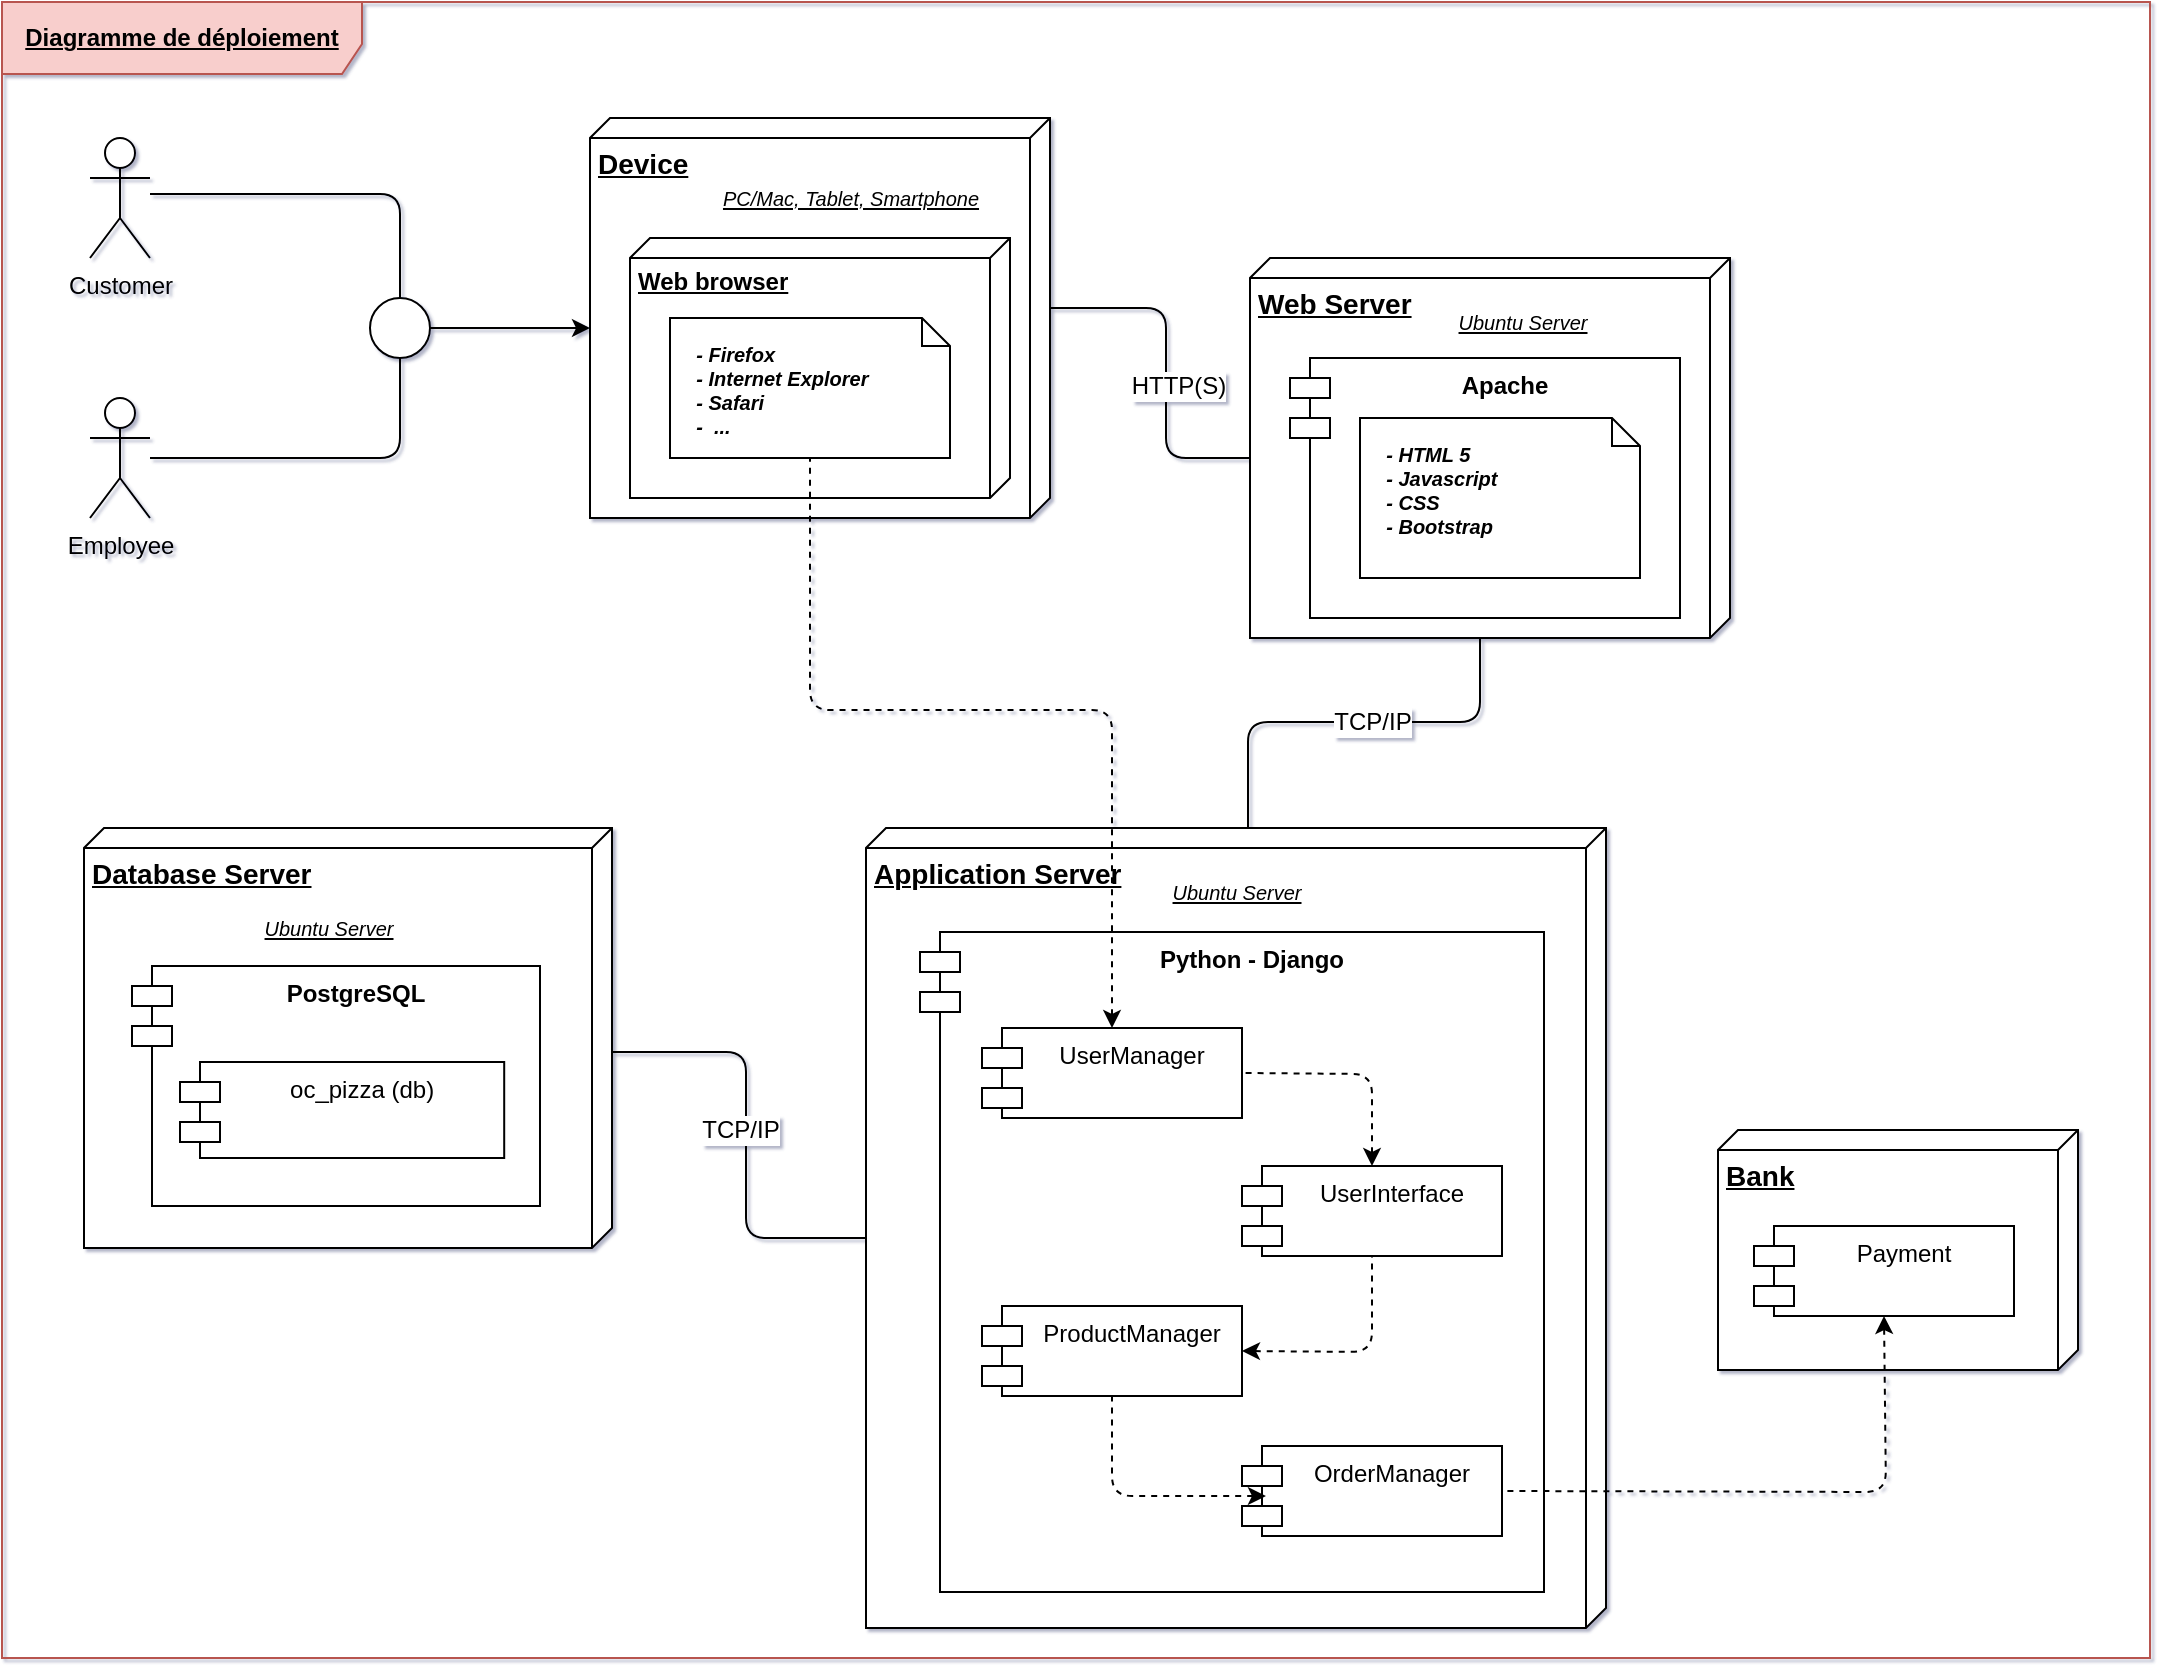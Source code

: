 <mxfile version="13.6.2" type="device"><diagram name="Page-1" id="5f0bae14-7c28-e335-631c-24af17079c00"><mxGraphModel dx="1422" dy="822" grid="0" gridSize="6" guides="1" tooltips="1" connect="1" arrows="1" fold="1" page="1" pageScale="1" pageWidth="1100" pageHeight="850" background="#ffffff" math="0" shadow="1"><root><mxCell id="0"/><mxCell id="1" parent="0"/><mxCell id="rA0JXE7Hf549mAgXQMtY-119" value="&lt;b&gt;&lt;u&gt;Diagramme de déploiement&lt;/u&gt;&lt;/b&gt;" style="shape=umlFrame;whiteSpace=wrap;html=1;fontSize=12;width=180;height=36;fillColor=#f8cecc;strokeColor=#b85450;" parent="1" vertex="1"><mxGeometry x="6" y="12" width="1074" height="828" as="geometry"/></mxCell><mxCell id="rA0JXE7Hf549mAgXQMtY-1" value="Customer" style="shape=umlActor;verticalLabelPosition=bottom;verticalAlign=top;html=1;" parent="1" vertex="1"><mxGeometry x="50" y="80" width="30" height="60" as="geometry"/></mxCell><mxCell id="rA0JXE7Hf549mAgXQMtY-2" value="Employee" style="shape=umlActor;verticalLabelPosition=bottom;verticalAlign=top;html=1;" parent="1" vertex="1"><mxGeometry x="50" y="210" width="30" height="60" as="geometry"/></mxCell><mxCell id="rA0JXE7Hf549mAgXQMtY-10" value="" style="group;" parent="1" vertex="1" connectable="0"><mxGeometry x="300" y="70" width="230" height="200" as="geometry"/></mxCell><mxCell id="rA0JXE7Hf549mAgXQMtY-3" value="&lt;b&gt;&lt;font style=&quot;font-size: 14px&quot;&gt;Device&lt;/font&gt;&lt;/b&gt;" style="verticalAlign=top;align=left;spacingTop=8;spacingLeft=2;spacingRight=12;shape=cube;size=10;direction=south;fontStyle=4;html=1;" parent="rA0JXE7Hf549mAgXQMtY-10" vertex="1"><mxGeometry width="230" height="200" as="geometry"/></mxCell><mxCell id="rA0JXE7Hf549mAgXQMtY-5" value="&lt;b&gt;&lt;font style=&quot;font-size: 12px&quot;&gt;Web browser&lt;/font&gt;&lt;/b&gt;" style="verticalAlign=top;align=left;spacingTop=8;spacingLeft=2;spacingRight=12;shape=cube;size=10;direction=south;fontStyle=4;html=1;" parent="rA0JXE7Hf549mAgXQMtY-10" vertex="1"><mxGeometry x="20" y="60" width="190" height="130" as="geometry"/></mxCell><mxCell id="rA0JXE7Hf549mAgXQMtY-6" value="&lt;i&gt;&lt;u&gt;PC/Mac, Tablet, Smartphone&lt;/u&gt;&lt;/i&gt;" style="text;html=1;resizable=0;autosize=1;align=center;verticalAlign=middle;points=[];fillColor=none;strokeColor=none;fontSize=10;" parent="rA0JXE7Hf549mAgXQMtY-10" vertex="1"><mxGeometry x="61" y="32" width="138" height="16" as="geometry"/></mxCell><mxCell id="rA0JXE7Hf549mAgXQMtY-9" value="&lt;b&gt;&lt;i&gt;&lt;br&gt;&amp;nbsp; &amp;nbsp; - Firefox&lt;br&gt;&amp;nbsp; &amp;nbsp; - Internet Explorer&lt;br&gt;&amp;nbsp; &amp;nbsp; - Safari&lt;br&gt;&amp;nbsp; &amp;nbsp; -&amp;nbsp; ...&lt;/i&gt;&lt;/b&gt;" style="shape=note;whiteSpace=wrap;html=1;size=14;verticalAlign=top;align=left;spacingTop=-6;fontSize=10;" parent="rA0JXE7Hf549mAgXQMtY-10" vertex="1"><mxGeometry x="40" y="100" width="140" height="70" as="geometry"/></mxCell><mxCell id="rA0JXE7Hf549mAgXQMtY-12" value="" style="ellipse;whiteSpace=wrap;html=1;aspect=fixed;fontSize=10;" parent="1" vertex="1"><mxGeometry x="190" y="160" width="30" height="30" as="geometry"/></mxCell><mxCell id="rA0JXE7Hf549mAgXQMtY-13" value="" style="endArrow=none;html=1;fontSize=10;entryX=0.5;entryY=0;entryDx=0;entryDy=0;endFill=0;" parent="1" target="rA0JXE7Hf549mAgXQMtY-12" edge="1"><mxGeometry width="50" height="50" relative="1" as="geometry"><mxPoint x="80" y="108" as="sourcePoint"/><mxPoint x="220" y="110" as="targetPoint"/><Array as="points"><mxPoint x="205" y="108"/></Array></mxGeometry></mxCell><mxCell id="rA0JXE7Hf549mAgXQMtY-14" value="" style="endArrow=none;html=1;fontSize=10;entryX=0.5;entryY=1;entryDx=0;entryDy=0;endFill=0;" parent="1" target="rA0JXE7Hf549mAgXQMtY-12" edge="1"><mxGeometry width="50" height="50" relative="1" as="geometry"><mxPoint x="80" y="240" as="sourcePoint"/><mxPoint x="205" y="292" as="targetPoint"/><Array as="points"><mxPoint x="205" y="240"/></Array></mxGeometry></mxCell><mxCell id="rA0JXE7Hf549mAgXQMtY-16" value="" style="endArrow=classic;html=1;fontSize=10;exitX=1;exitY=0.5;exitDx=0;exitDy=0;entryX=0;entryY=0;entryDx=105;entryDy=230;entryPerimeter=0;" parent="1" source="rA0JXE7Hf549mAgXQMtY-12" target="rA0JXE7Hf549mAgXQMtY-3" edge="1"><mxGeometry width="50" height="50" relative="1" as="geometry"><mxPoint x="240" y="170" as="sourcePoint"/><mxPoint x="270" y="190" as="targetPoint"/></mxGeometry></mxCell><mxCell id="rA0JXE7Hf549mAgXQMtY-25" value="" style="endArrow=none;html=1;fontSize=10;endFill=0;entryX=0;entryY=0;entryDx=100;entryDy=240;entryPerimeter=0;exitX=0;exitY=0;exitDx=95;exitDy=0;exitPerimeter=0;" parent="1" source="rA0JXE7Hf549mAgXQMtY-3" target="rA0JXE7Hf549mAgXQMtY-19" edge="1"><mxGeometry width="50" height="50" relative="1" as="geometry"><mxPoint x="560" y="180" as="sourcePoint"/><mxPoint x="600" y="210" as="targetPoint"/><Array as="points"><mxPoint x="588" y="165"/><mxPoint x="588" y="240"/></Array></mxGeometry></mxCell><mxCell id="rA0JXE7Hf549mAgXQMtY-26" value="HTTP(S)" style="edgeLabel;html=1;align=center;verticalAlign=middle;resizable=0;points=[];fontSize=12;" parent="rA0JXE7Hf549mAgXQMtY-25" vertex="1" connectable="0"><mxGeometry x="-0.301" y="-2" relative="1" as="geometry"><mxPoint x="8" y="36" as="offset"/></mxGeometry></mxCell><mxCell id="rA0JXE7Hf549mAgXQMtY-35" value="" style="endArrow=none;html=1;fontSize=10;endFill=0;exitX=0;exitY=0;exitDx=190;exitDy=125;exitPerimeter=0;" parent="1" source="rA0JXE7Hf549mAgXQMtY-19" edge="1"><mxGeometry width="50" height="50" relative="1" as="geometry"><mxPoint x="560" y="362.5" as="sourcePoint"/><mxPoint x="629" y="426" as="targetPoint"/><Array as="points"><mxPoint x="745" y="372"/><mxPoint x="629" y="372"/></Array></mxGeometry></mxCell><mxCell id="rA0JXE7Hf549mAgXQMtY-36" value="TCP/IP" style="edgeLabel;html=1;align=center;verticalAlign=middle;resizable=0;points=[];fontSize=12;" parent="rA0JXE7Hf549mAgXQMtY-35" vertex="1" connectable="0"><mxGeometry x="-0.301" y="-2" relative="1" as="geometry"><mxPoint x="-22" y="2.0" as="offset"/></mxGeometry></mxCell><mxCell id="rA0JXE7Hf549mAgXQMtY-37" value="" style="group;" parent="1" vertex="1" connectable="0"><mxGeometry x="630" y="140" width="240" height="190" as="geometry"/></mxCell><mxCell id="rA0JXE7Hf549mAgXQMtY-19" value="&lt;b&gt;&lt;font style=&quot;font-size: 14px&quot;&gt;Web Server&lt;/font&gt;&lt;/b&gt;" style="verticalAlign=top;align=left;spacingTop=8;spacingLeft=2;spacingRight=12;shape=cube;size=10;direction=south;fontStyle=4;html=1;fontSize=12;" parent="rA0JXE7Hf549mAgXQMtY-37" vertex="1"><mxGeometry width="240" height="190" as="geometry"/></mxCell><mxCell id="rA0JXE7Hf549mAgXQMtY-30" value="" style="group;" parent="rA0JXE7Hf549mAgXQMtY-37" vertex="1" connectable="0"><mxGeometry x="20" y="50" width="195" height="130" as="geometry"/></mxCell><mxCell id="rA0JXE7Hf549mAgXQMtY-28" value="Apache" style="shape=module;align=left;spacingLeft=20;align=center;verticalAlign=top;fontSize=12;fontStyle=1" parent="rA0JXE7Hf549mAgXQMtY-30" vertex="1"><mxGeometry width="195" height="130" as="geometry"/></mxCell><mxCell id="rA0JXE7Hf549mAgXQMtY-29" value="&lt;b&gt;&lt;i&gt;&lt;br&gt;&amp;nbsp; &amp;nbsp; - HTML 5&lt;br&gt;&amp;nbsp; &amp;nbsp; - Javascript&lt;br&gt;&amp;nbsp; &amp;nbsp; - CSS&lt;br&gt;&amp;nbsp; &amp;nbsp; - Bootstrap&lt;br&gt;&lt;/i&gt;&lt;/b&gt;" style="shape=note;whiteSpace=wrap;html=1;size=14;verticalAlign=top;align=left;spacingTop=-6;fontSize=10;" parent="rA0JXE7Hf549mAgXQMtY-30" vertex="1"><mxGeometry x="35" y="30" width="140" height="80" as="geometry"/></mxCell><mxCell id="rA0JXE7Hf549mAgXQMtY-32" value="&lt;i&gt;&lt;u&gt;Ubuntu Server&lt;/u&gt;&lt;/i&gt;" style="text;html=1;resizable=0;autosize=1;align=center;verticalAlign=middle;points=[];fillColor=none;strokeColor=none;fontSize=10;" parent="rA0JXE7Hf549mAgXQMtY-37" vertex="1"><mxGeometry x="99" y="24" width="74" height="16" as="geometry"/></mxCell><mxCell id="rA0JXE7Hf549mAgXQMtY-53" value="" style="group;" parent="1" vertex="1" connectable="0"><mxGeometry x="438" y="425" width="370" height="400" as="geometry"/></mxCell><mxCell id="rA0JXE7Hf549mAgXQMtY-33" value="&lt;b&gt;&lt;font style=&quot;font-size: 14px&quot;&gt;Application Server&lt;/font&gt;&lt;/b&gt;" style="verticalAlign=top;align=left;spacingTop=8;spacingLeft=2;spacingRight=12;shape=cube;size=10;direction=south;fontStyle=4;html=1;fontSize=12;" parent="rA0JXE7Hf549mAgXQMtY-53" vertex="1"><mxGeometry width="370" height="400" as="geometry"/></mxCell><mxCell id="rA0JXE7Hf549mAgXQMtY-21" value="Python - Django" style="shape=module;align=left;spacingLeft=20;align=center;verticalAlign=top;fontSize=12;fontStyle=1" parent="rA0JXE7Hf549mAgXQMtY-53" vertex="1"><mxGeometry x="27" y="52" width="312" height="330" as="geometry"/></mxCell><mxCell id="rA0JXE7Hf549mAgXQMtY-20" value="UserInterface" style="shape=module;align=left;spacingLeft=20;align=center;verticalAlign=top;fontSize=12;" parent="rA0JXE7Hf549mAgXQMtY-53" vertex="1"><mxGeometry x="188" y="169" width="130" height="45" as="geometry"/></mxCell><mxCell id="rA0JXE7Hf549mAgXQMtY-22" style="edgeStyle=orthogonalEdgeStyle;orthogonalLoop=1;jettySize=auto;html=1;exitX=0.5;exitY=1;exitDx=0;exitDy=0;fontSize=12;" parent="rA0JXE7Hf549mAgXQMtY-53" source="rA0JXE7Hf549mAgXQMtY-20" target="rA0JXE7Hf549mAgXQMtY-20" edge="1"><mxGeometry relative="1" as="geometry"/></mxCell><mxCell id="rA0JXE7Hf549mAgXQMtY-23" value="UserManager" style="shape=module;align=left;spacingLeft=20;align=center;verticalAlign=top;fontSize=12;" parent="rA0JXE7Hf549mAgXQMtY-53" vertex="1"><mxGeometry x="58" y="100" width="130" height="45" as="geometry"/></mxCell><mxCell id="rA0JXE7Hf549mAgXQMtY-24" value="ProductManager" style="shape=module;align=left;spacingLeft=20;align=center;verticalAlign=top;fontSize=12;" parent="rA0JXE7Hf549mAgXQMtY-53" vertex="1"><mxGeometry x="58" y="239" width="130" height="45" as="geometry"/></mxCell><mxCell id="rA0JXE7Hf549mAgXQMtY-39" value="" style="endArrow=none;dashed=1;html=1;fontSize=12;entryX=1;entryY=0.5;entryDx=0;entryDy=0;exitX=0.5;exitY=0;exitDx=0;exitDy=0;endFill=0;startArrow=classic;startFill=1;" parent="rA0JXE7Hf549mAgXQMtY-53" source="rA0JXE7Hf549mAgXQMtY-20" target="rA0JXE7Hf549mAgXQMtY-23" edge="1"><mxGeometry width="50" height="50" relative="1" as="geometry"><mxPoint x="31" y="229" as="sourcePoint"/><mxPoint x="-171" y="-56" as="targetPoint"/><Array as="points"><mxPoint x="253" y="123"/></Array></mxGeometry></mxCell><mxCell id="rA0JXE7Hf549mAgXQMtY-44" value="" style="endArrow=none;dashed=1;html=1;fontSize=12;exitX=1;exitY=0.5;exitDx=0;exitDy=0;endFill=0;startArrow=classic;startFill=1;" parent="rA0JXE7Hf549mAgXQMtY-53" source="rA0JXE7Hf549mAgXQMtY-24" edge="1"><mxGeometry width="50" height="50" relative="1" as="geometry"><mxPoint x="244.5" y="320" as="sourcePoint"/><mxPoint x="253" y="214" as="targetPoint"/><Array as="points"><mxPoint x="253" y="262"/></Array></mxGeometry></mxCell><mxCell id="rA0JXE7Hf549mAgXQMtY-45" value="OrderManager" style="shape=module;align=left;spacingLeft=20;align=center;verticalAlign=top;fontSize=12;" parent="rA0JXE7Hf549mAgXQMtY-53" vertex="1"><mxGeometry x="188" y="309" width="130" height="45" as="geometry"/></mxCell><mxCell id="rA0JXE7Hf549mAgXQMtY-46" value="" style="endArrow=none;dashed=1;html=1;fontSize=12;endFill=0;startArrow=classic;startFill=1;entryX=0.5;entryY=1;entryDx=0;entryDy=0;exitX=0.092;exitY=0.556;exitDx=0;exitDy=0;exitPerimeter=0;" parent="rA0JXE7Hf549mAgXQMtY-53" source="rA0JXE7Hf549mAgXQMtY-45" target="rA0JXE7Hf549mAgXQMtY-24" edge="1"><mxGeometry width="50" height="50" relative="1" as="geometry"><mxPoint x="171" y="332" as="sourcePoint"/><mxPoint x="-36.5" y="285.5" as="targetPoint"/><Array as="points"><mxPoint x="123" y="334"/></Array></mxGeometry></mxCell><mxCell id="rA0JXE7Hf549mAgXQMtY-66" value="&lt;i&gt;&lt;u&gt;Ubuntu Server&lt;/u&gt;&lt;/i&gt;" style="text;html=1;resizable=0;autosize=1;align=center;verticalAlign=middle;points=[];fillColor=none;strokeColor=none;fontSize=10;" parent="rA0JXE7Hf549mAgXQMtY-53" vertex="1"><mxGeometry x="148" y="24" width="74" height="16" as="geometry"/></mxCell><mxCell id="rA0JXE7Hf549mAgXQMtY-38" value="" style="endArrow=none;dashed=1;html=1;fontSize=12;entryX=0.5;entryY=1;entryDx=0;entryDy=0;entryPerimeter=0;endFill=0;startArrow=classic;startFill=1;exitX=0.5;exitY=0;exitDx=0;exitDy=0;" parent="1" source="rA0JXE7Hf549mAgXQMtY-23" target="rA0JXE7Hf549mAgXQMtY-9" edge="1"><mxGeometry width="50" height="50" relative="1" as="geometry"><mxPoint x="528" y="540" as="sourcePoint"/><mxPoint x="662" y="330" as="targetPoint"/><Array as="points"><mxPoint x="561" y="366"/><mxPoint x="410" y="366"/></Array></mxGeometry></mxCell><mxCell id="rA0JXE7Hf549mAgXQMtY-68" value="" style="endArrow=none;html=1;strokeColor=#000000;fontSize=12;exitX=0;exitY=0;exitDx=112;exitDy=0;exitPerimeter=0;entryX=0;entryY=0;entryDx=205;entryDy=370;entryPerimeter=0;" parent="1" source="rA0JXE7Hf549mAgXQMtY-65" target="rA0JXE7Hf549mAgXQMtY-33" edge="1"><mxGeometry width="50" height="50" relative="1" as="geometry"><mxPoint x="402" y="470" as="sourcePoint"/><mxPoint x="452" y="420" as="targetPoint"/><Array as="points"><mxPoint x="378" y="537"/><mxPoint x="378" y="630"/></Array></mxGeometry></mxCell><mxCell id="rA0JXE7Hf549mAgXQMtY-69" value="TCP/IP" style="edgeLabel;html=1;align=center;verticalAlign=middle;resizable=0;points=[];fontSize=12;" parent="rA0JXE7Hf549mAgXQMtY-68" vertex="1" connectable="0"><mxGeometry x="0.151" y="-3" relative="1" as="geometry"><mxPoint x="-1.776e-15" y="-21" as="offset"/></mxGeometry></mxCell><mxCell id="rA0JXE7Hf549mAgXQMtY-116" value="" style="group;" parent="1" vertex="1" connectable="0"><mxGeometry x="864" y="576" width="180" height="120" as="geometry"/></mxCell><mxCell id="rA0JXE7Hf549mAgXQMtY-102" value="&lt;b&gt;&lt;font style=&quot;font-size: 14px&quot;&gt;Bank&lt;/font&gt;&lt;/b&gt;" style="verticalAlign=top;align=left;spacingTop=8;spacingLeft=2;spacingRight=12;shape=cube;size=10;direction=south;fontStyle=4;html=1;fontSize=12;" parent="rA0JXE7Hf549mAgXQMtY-116" vertex="1"><mxGeometry width="180" height="120" as="geometry"/></mxCell><mxCell id="rA0JXE7Hf549mAgXQMtY-115" value="Payment" style="shape=module;align=left;spacingLeft=20;align=center;verticalAlign=top;fontSize=12;" parent="rA0JXE7Hf549mAgXQMtY-116" vertex="1"><mxGeometry x="18" y="48" width="130" height="45" as="geometry"/></mxCell><mxCell id="rA0JXE7Hf549mAgXQMtY-118" value="" style="endArrow=none;dashed=1;html=1;fontSize=12;endFill=0;startArrow=classic;startFill=1;entryX=1;entryY=0.5;entryDx=0;entryDy=0;exitX=0.5;exitY=1;exitDx=0;exitDy=0;" parent="1" source="rA0JXE7Hf549mAgXQMtY-115" target="rA0JXE7Hf549mAgXQMtY-45" edge="1"><mxGeometry width="50" height="50" relative="1" as="geometry"><mxPoint x="1000.96" y="734.02" as="sourcePoint"/><mxPoint x="924" y="684" as="targetPoint"/><Array as="points"><mxPoint x="948" y="757"/></Array></mxGeometry></mxCell><mxCell id="rA0JXE7Hf549mAgXQMtY-120" value="" style="group" parent="1" vertex="1" connectable="0"><mxGeometry x="47" y="425" width="264" height="210" as="geometry"/></mxCell><mxCell id="rA0JXE7Hf549mAgXQMtY-65" value="&lt;b&gt;&lt;font style=&quot;font-size: 14px&quot;&gt;Database Server&lt;/font&gt;&lt;/b&gt;" style="verticalAlign=top;align=left;spacingTop=8;spacingLeft=2;spacingRight=12;shape=cube;size=10;direction=south;fontStyle=4;html=1;fontSize=12;" parent="rA0JXE7Hf549mAgXQMtY-120" vertex="1"><mxGeometry width="264" height="210" as="geometry"/></mxCell><mxCell id="rA0JXE7Hf549mAgXQMtY-79" value="&lt;i&gt;&lt;u&gt;Ubuntu Server&lt;/u&gt;&lt;/i&gt;" style="text;html=1;resizable=0;autosize=1;align=center;verticalAlign=middle;points=[];fillColor=none;strokeColor=none;fontSize=10;" parent="rA0JXE7Hf549mAgXQMtY-120" vertex="1"><mxGeometry x="84.5" y="41.692" width="74" height="16" as="geometry"/></mxCell><mxCell id="rA0JXE7Hf549mAgXQMtY-100" value="" style="group;" parent="rA0JXE7Hf549mAgXQMtY-120" vertex="1" connectable="0"><mxGeometry x="24" y="69" width="204" height="120" as="geometry"/></mxCell><mxCell id="rA0JXE7Hf549mAgXQMtY-78" value="PostgreSQL" style="shape=module;align=left;spacingLeft=20;align=center;verticalAlign=top;fontSize=12;fontStyle=1" parent="rA0JXE7Hf549mAgXQMtY-100" vertex="1"><mxGeometry width="204" height="120" as="geometry"/></mxCell><mxCell id="rA0JXE7Hf549mAgXQMtY-95" value="oc_pizza (db)" style="shape=module;align=left;spacingLeft=20;align=center;verticalAlign=top;fontSize=12;" parent="rA0JXE7Hf549mAgXQMtY-100" vertex="1"><mxGeometry x="24" y="48" width="162.1" height="48" as="geometry"/></mxCell></root></mxGraphModel></diagram></mxfile>